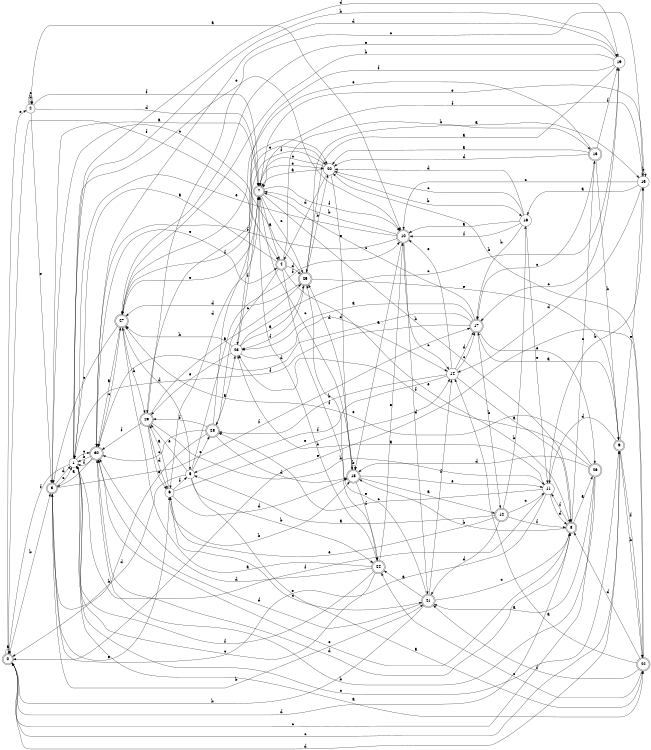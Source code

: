 digraph n25_9 {
__start0 [label="" shape="none"];

rankdir=LR;
size="8,5";

s0 [style="rounded,filled", color="black", fillcolor="white" shape="doublecircle", label="0"];
s1 [style="filled", color="black", fillcolor="white" shape="circle", label="1"];
s2 [style="filled", color="black", fillcolor="white" shape="circle", label="2"];
s3 [style="rounded,filled", color="black", fillcolor="white" shape="doublecircle", label="3"];
s4 [style="rounded,filled", color="black", fillcolor="white" shape="doublecircle", label="4"];
s5 [style="filled", color="black", fillcolor="white" shape="circle", label="5"];
s6 [style="filled", color="black", fillcolor="white" shape="circle", label="6"];
s7 [style="rounded,filled", color="black", fillcolor="white" shape="doublecircle", label="7"];
s8 [style="rounded,filled", color="black", fillcolor="white" shape="doublecircle", label="8"];
s9 [style="rounded,filled", color="black", fillcolor="white" shape="doublecircle", label="9"];
s10 [style="rounded,filled", color="black", fillcolor="white" shape="doublecircle", label="10"];
s11 [style="filled", color="black", fillcolor="white" shape="circle", label="11"];
s12 [style="rounded,filled", color="black", fillcolor="white" shape="doublecircle", label="12"];
s13 [style="rounded,filled", color="black", fillcolor="white" shape="doublecircle", label="13"];
s14 [style="filled", color="black", fillcolor="white" shape="circle", label="14"];
s15 [style="filled", color="black", fillcolor="white" shape="circle", label="15"];
s16 [style="filled", color="black", fillcolor="white" shape="circle", label="16"];
s17 [style="rounded,filled", color="black", fillcolor="white" shape="doublecircle", label="17"];
s18 [style="rounded,filled", color="black", fillcolor="white" shape="doublecircle", label="18"];
s19 [style="filled", color="black", fillcolor="white" shape="circle", label="19"];
s20 [style="filled", color="black", fillcolor="white" shape="circle", label="20"];
s21 [style="rounded,filled", color="black", fillcolor="white" shape="doublecircle", label="21"];
s22 [style="rounded,filled", color="black", fillcolor="white" shape="doublecircle", label="22"];
s23 [style="filled", color="black", fillcolor="white" shape="circle", label="23"];
s24 [style="rounded,filled", color="black", fillcolor="white" shape="doublecircle", label="24"];
s25 [style="rounded,filled", color="black", fillcolor="white" shape="doublecircle", label="25"];
s26 [style="rounded,filled", color="black", fillcolor="white" shape="doublecircle", label="26"];
s27 [style="rounded,filled", color="black", fillcolor="white" shape="doublecircle", label="27"];
s28 [style="rounded,filled", color="black", fillcolor="white" shape="doublecircle", label="28"];
s29 [style="rounded,filled", color="black", fillcolor="white" shape="doublecircle", label="29"];
s30 [style="rounded,filled", color="black", fillcolor="white" shape="doublecircle", label="30"];
s0 -> s0 [label="a"];
s0 -> s3 [label="b"];
s0 -> s9 [label="c"];
s0 -> s9 [label="d"];
s0 -> s2 [label="e"];
s0 -> s4 [label="f"];
s1 -> s22 [label="a"];
s1 -> s19 [label="b"];
s1 -> s30 [label="c"];
s1 -> s19 [label="d"];
s1 -> s10 [label="e"];
s1 -> s0 [label="f"];
s2 -> s10 [label="a"];
s2 -> s2 [label="b"];
s2 -> s2 [label="c"];
s2 -> s7 [label="d"];
s2 -> s3 [label="e"];
s2 -> s7 [label="f"];
s3 -> s7 [label="a"];
s3 -> s21 [label="b"];
s3 -> s1 [label="c"];
s3 -> s1 [label="d"];
s3 -> s6 [label="e"];
s3 -> s17 [label="f"];
s4 -> s1 [label="a"];
s4 -> s13 [label="b"];
s4 -> s28 [label="c"];
s4 -> s25 [label="d"];
s4 -> s8 [label="e"];
s4 -> s24 [label="f"];
s5 -> s22 [label="a"];
s5 -> s24 [label="b"];
s5 -> s28 [label="c"];
s5 -> s3 [label="d"];
s5 -> s29 [label="e"];
s5 -> s10 [label="f"];
s6 -> s29 [label="a"];
s6 -> s18 [label="b"];
s6 -> s21 [label="c"];
s6 -> s18 [label="d"];
s6 -> s14 [label="e"];
s6 -> s5 [label="f"];
s7 -> s4 [label="a"];
s7 -> s8 [label="b"];
s7 -> s25 [label="c"];
s7 -> s6 [label="d"];
s7 -> s20 [label="e"];
s7 -> s10 [label="f"];
s8 -> s26 [label="a"];
s8 -> s18 [label="b"];
s8 -> s13 [label="c"];
s8 -> s0 [label="d"];
s8 -> s30 [label="e"];
s8 -> s11 [label="f"];
s9 -> s17 [label="a"];
s9 -> s22 [label="b"];
s9 -> s1 [label="c"];
s9 -> s11 [label="d"];
s9 -> s15 [label="e"];
s9 -> s22 [label="f"];
s10 -> s18 [label="a"];
s10 -> s7 [label="b"];
s10 -> s14 [label="c"];
s10 -> s21 [label="d"];
s10 -> s1 [label="e"];
s10 -> s30 [label="f"];
s11 -> s23 [label="a"];
s11 -> s15 [label="b"];
s11 -> s28 [label="c"];
s11 -> s8 [label="d"];
s11 -> s3 [label="e"];
s11 -> s1 [label="f"];
s12 -> s5 [label="a"];
s12 -> s16 [label="b"];
s12 -> s11 [label="c"];
s12 -> s21 [label="d"];
s12 -> s6 [label="e"];
s12 -> s8 [label="f"];
s13 -> s20 [label="a"];
s13 -> s9 [label="b"];
s13 -> s17 [label="c"];
s13 -> s20 [label="d"];
s13 -> s27 [label="e"];
s13 -> s19 [label="f"];
s14 -> s8 [label="a"];
s14 -> s28 [label="b"];
s14 -> s17 [label="c"];
s14 -> s17 [label="d"];
s14 -> s10 [label="e"];
s14 -> s5 [label="f"];
s15 -> s16 [label="a"];
s15 -> s15 [label="b"];
s15 -> s10 [label="c"];
s15 -> s14 [label="d"];
s15 -> s7 [label="e"];
s15 -> s7 [label="f"];
s16 -> s10 [label="a"];
s16 -> s17 [label="b"];
s16 -> s20 [label="c"];
s16 -> s20 [label="d"];
s16 -> s11 [label="e"];
s16 -> s10 [label="f"];
s17 -> s23 [label="a"];
s17 -> s12 [label="b"];
s17 -> s7 [label="c"];
s17 -> s30 [label="d"];
s17 -> s26 [label="e"];
s17 -> s1 [label="f"];
s18 -> s12 [label="a"];
s18 -> s18 [label="b"];
s18 -> s7 [label="c"];
s18 -> s25 [label="d"];
s18 -> s11 [label="e"];
s18 -> s24 [label="f"];
s19 -> s25 [label="a"];
s19 -> s27 [label="b"];
s19 -> s17 [label="c"];
s19 -> s30 [label="d"];
s19 -> s27 [label="e"];
s19 -> s29 [label="f"];
s20 -> s7 [label="a"];
s20 -> s16 [label="b"];
s20 -> s7 [label="c"];
s20 -> s4 [label="d"];
s20 -> s18 [label="e"];
s20 -> s23 [label="f"];
s21 -> s24 [label="a"];
s21 -> s0 [label="b"];
s21 -> s8 [label="c"];
s21 -> s30 [label="d"];
s21 -> s25 [label="e"];
s21 -> s14 [label="f"];
s22 -> s14 [label="a"];
s22 -> s20 [label="b"];
s22 -> s24 [label="c"];
s22 -> s8 [label="d"];
s22 -> s0 [label="e"];
s22 -> s21 [label="f"];
s23 -> s25 [label="a"];
s23 -> s27 [label="b"];
s23 -> s19 [label="c"];
s23 -> s14 [label="d"];
s23 -> s29 [label="e"];
s23 -> s7 [label="f"];
s24 -> s27 [label="a"];
s24 -> s7 [label="b"];
s24 -> s1 [label="c"];
s24 -> s30 [label="d"];
s24 -> s10 [label="e"];
s24 -> s1 [label="f"];
s25 -> s15 [label="a"];
s25 -> s20 [label="b"];
s25 -> s3 [label="c"];
s25 -> s27 [label="d"];
s25 -> s9 [label="e"];
s25 -> s23 [label="f"];
s26 -> s21 [label="a"];
s26 -> s30 [label="b"];
s26 -> s0 [label="c"];
s26 -> s18 [label="d"];
s26 -> s27 [label="e"];
s26 -> s23 [label="f"];
s27 -> s30 [label="a"];
s27 -> s29 [label="b"];
s27 -> s3 [label="c"];
s27 -> s5 [label="d"];
s27 -> s7 [label="e"];
s27 -> s20 [label="f"];
s28 -> s23 [label="a"];
s28 -> s0 [label="b"];
s28 -> s30 [label="c"];
s28 -> s18 [label="d"];
s28 -> s20 [label="e"];
s28 -> s29 [label="f"];
s29 -> s25 [label="a"];
s29 -> s11 [label="b"];
s29 -> s15 [label="c"];
s29 -> s6 [label="d"];
s29 -> s6 [label="e"];
s29 -> s30 [label="f"];
s30 -> s3 [label="a"];
s30 -> s1 [label="b"];
s30 -> s27 [label="c"];
s30 -> s8 [label="d"];
s30 -> s4 [label="e"];
s30 -> s1 [label="f"];

}
